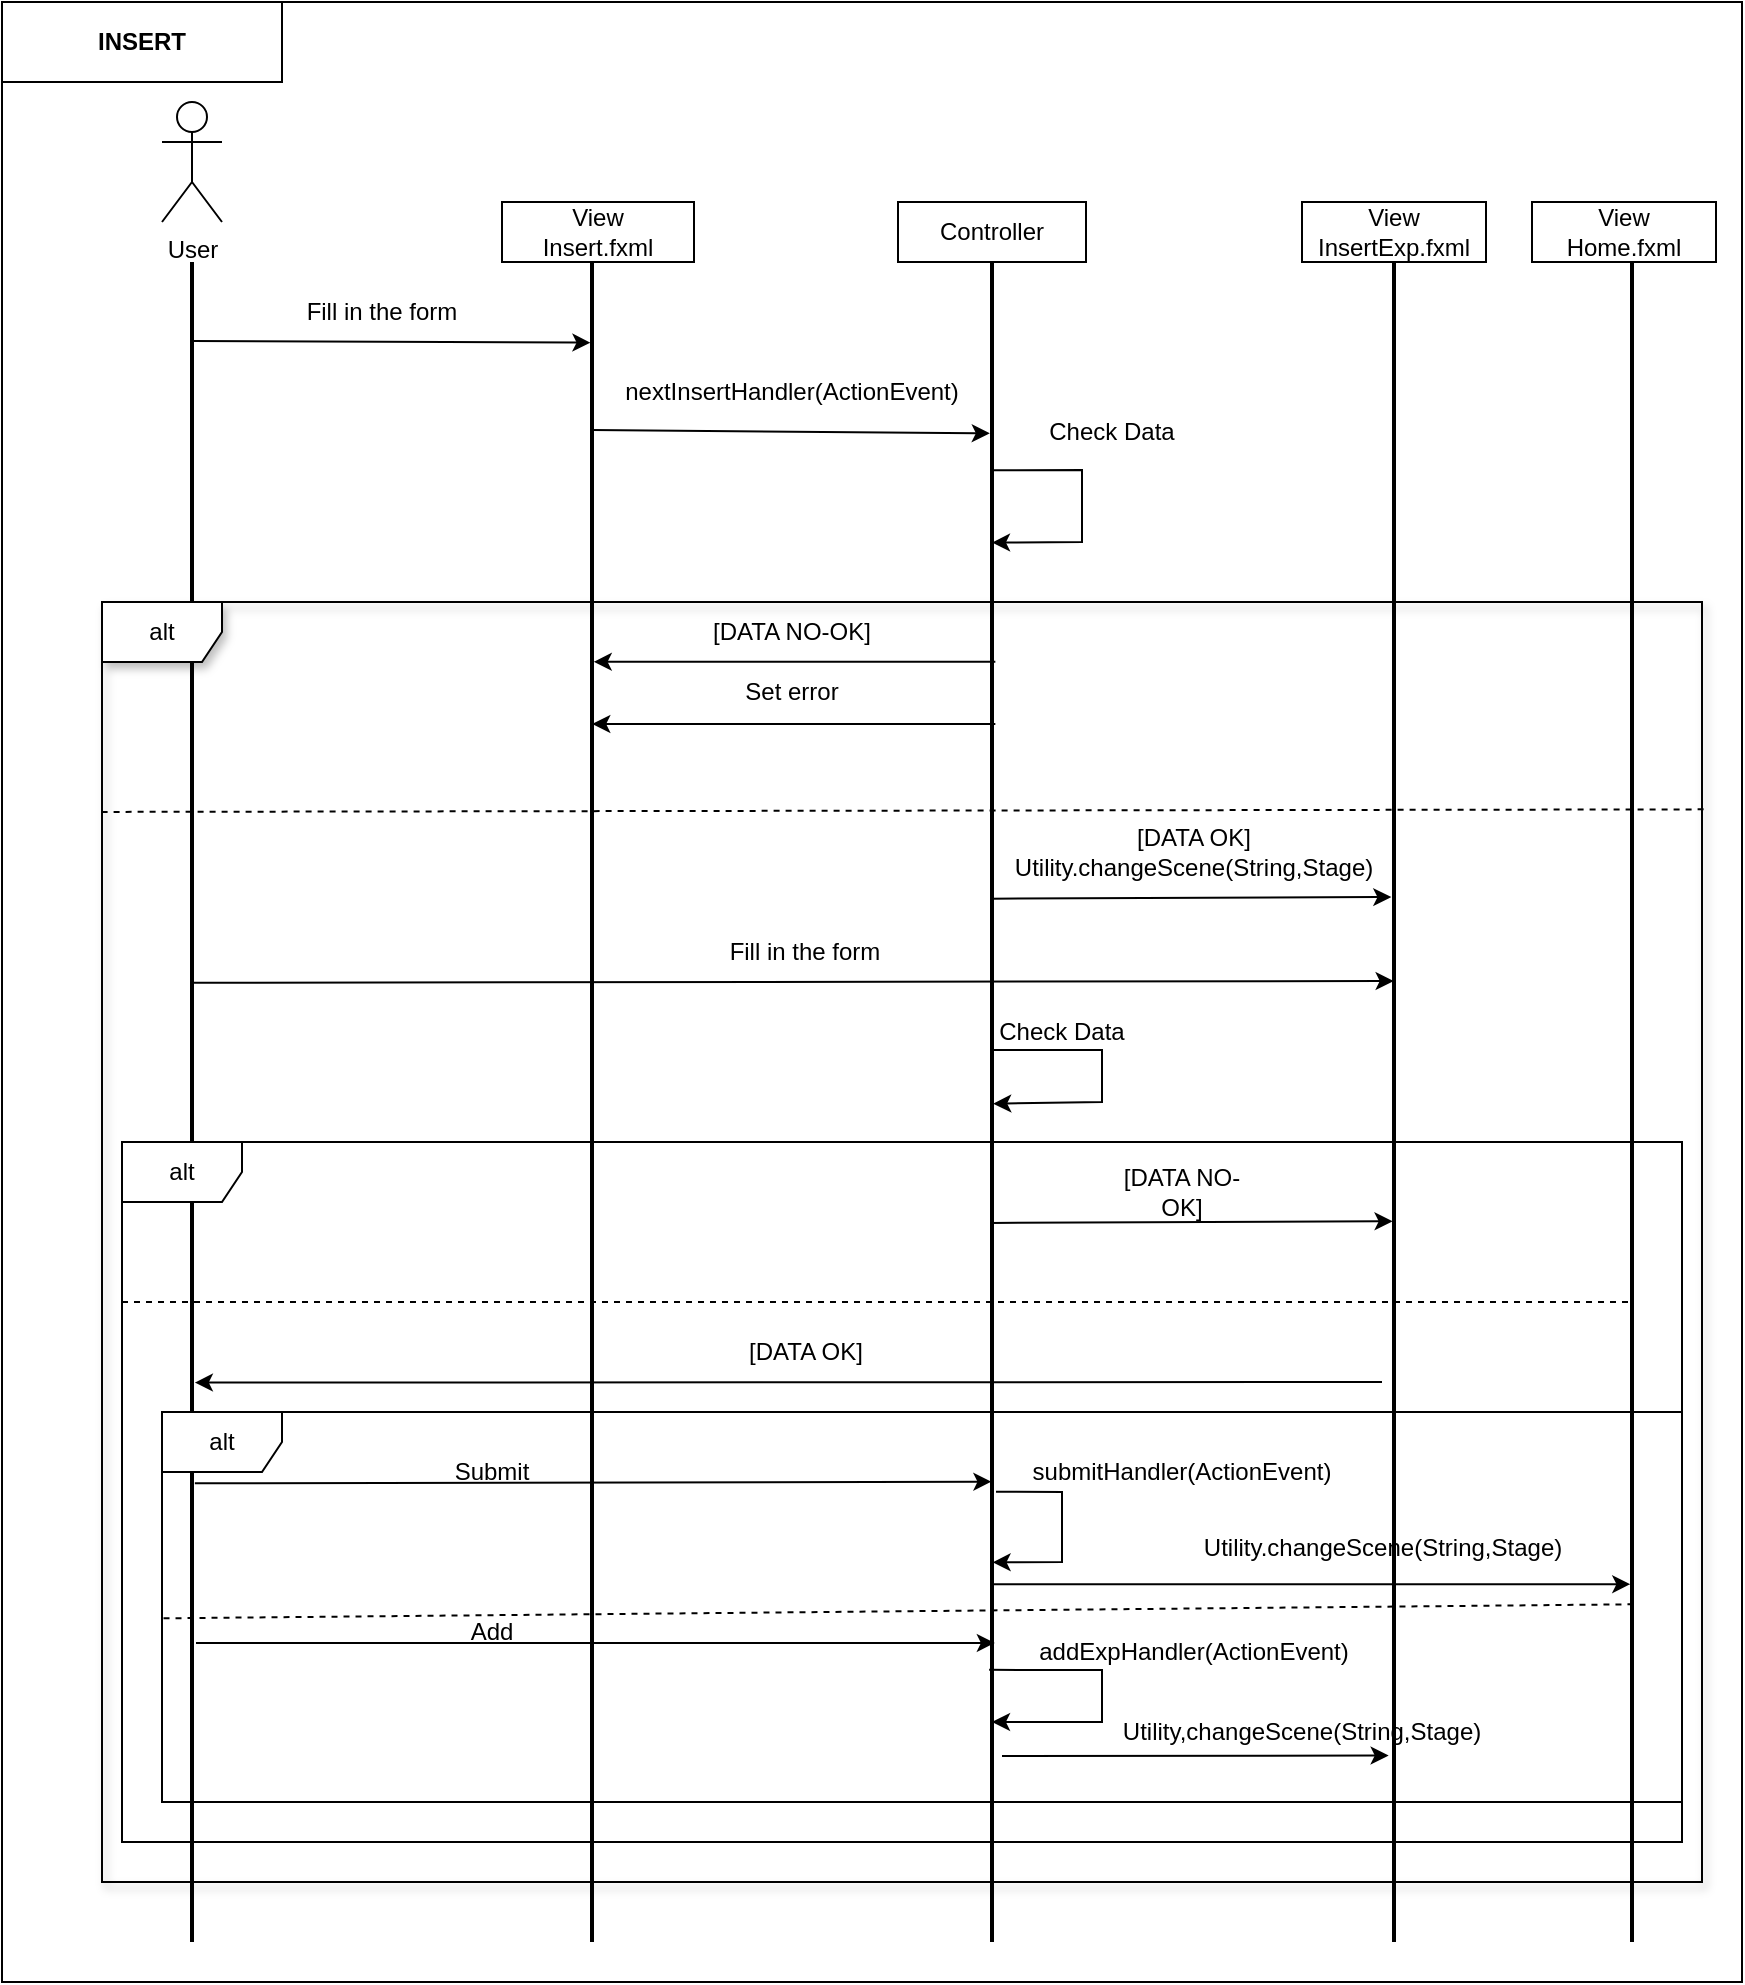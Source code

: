 <mxfile version="20.2.0" type="device"><diagram id="S0W0L2yXeCWmzhgoO0xd" name="Pagina-1"><mxGraphModel dx="2249" dy="773" grid="1" gridSize="10" guides="1" tooltips="1" connect="1" arrows="1" fold="1" page="1" pageScale="1" pageWidth="827" pageHeight="1169" math="0" shadow="0"><root><mxCell id="0"/><mxCell id="1" parent="0"/><mxCell id="GtW-X2gyemWVFntGsKZd-2" value="" style="rounded=0;whiteSpace=wrap;html=1;" parent="1" vertex="1"><mxGeometry x="-30" y="70" width="870" height="990" as="geometry"/></mxCell><mxCell id="c-fsFbcyi1aVydg7SDeR-46" value="" style="line;strokeWidth=2;direction=south;html=1;" parent="1" vertex="1"><mxGeometry x="60" y="200" width="10" height="840" as="geometry"/></mxCell><mxCell id="c-fsFbcyi1aVydg7SDeR-47" value="" style="line;strokeWidth=2;direction=south;html=1;" parent="1" vertex="1"><mxGeometry x="260" y="200" width="10" height="840" as="geometry"/></mxCell><mxCell id="c-fsFbcyi1aVydg7SDeR-48" value="View&lt;br&gt;Insert.fxml" style="rounded=0;whiteSpace=wrap;html=1;" parent="1" vertex="1"><mxGeometry x="220" y="170" width="96" height="30" as="geometry"/></mxCell><mxCell id="c-fsFbcyi1aVydg7SDeR-49" value="" style="line;strokeWidth=2;direction=south;html=1;" parent="1" vertex="1"><mxGeometry x="460" y="200" width="10" height="840" as="geometry"/></mxCell><mxCell id="c-fsFbcyi1aVydg7SDeR-50" value="Controller" style="rounded=0;whiteSpace=wrap;html=1;" parent="1" vertex="1"><mxGeometry x="418" y="170" width="94" height="30" as="geometry"/></mxCell><mxCell id="c-fsFbcyi1aVydg7SDeR-51" value="User" style="shape=umlActor;verticalLabelPosition=bottom;verticalAlign=top;html=1;outlineConnect=0;" parent="1" vertex="1"><mxGeometry x="50" y="120" width="30" height="60" as="geometry"/></mxCell><mxCell id="c-fsFbcyi1aVydg7SDeR-52" value="" style="endArrow=classic;html=1;rounded=0;exitX=0.047;exitY=0.497;exitDx=0;exitDy=0;exitPerimeter=0;entryX=0.048;entryY=0.577;entryDx=0;entryDy=0;entryPerimeter=0;" parent="1" source="c-fsFbcyi1aVydg7SDeR-46" target="c-fsFbcyi1aVydg7SDeR-47" edge="1"><mxGeometry width="50" height="50" relative="1" as="geometry"><mxPoint x="330" y="400" as="sourcePoint"/><mxPoint x="380" y="350" as="targetPoint"/><Array as="points"/></mxGeometry></mxCell><mxCell id="c-fsFbcyi1aVydg7SDeR-53" value="Fill in the form" style="text;html=1;strokeColor=none;fillColor=none;align=center;verticalAlign=middle;whiteSpace=wrap;rounded=0;" parent="1" vertex="1"><mxGeometry x="120" y="210" width="80" height="30" as="geometry"/></mxCell><mxCell id="c-fsFbcyi1aVydg7SDeR-54" value="" style="endArrow=classic;html=1;rounded=0;entryX=0.102;entryY=0.61;entryDx=0;entryDy=0;entryPerimeter=0;exitX=0.1;exitY=0.5;exitDx=0;exitDy=0;exitPerimeter=0;" parent="1" source="c-fsFbcyi1aVydg7SDeR-47" target="c-fsFbcyi1aVydg7SDeR-49" edge="1"><mxGeometry width="50" height="50" relative="1" as="geometry"><mxPoint x="265" y="294" as="sourcePoint"/><mxPoint x="465" y="291" as="targetPoint"/></mxGeometry></mxCell><mxCell id="c-fsFbcyi1aVydg7SDeR-55" value="nextInsertHandler(ActionEvent)" style="text;html=1;strokeColor=none;fillColor=none;align=center;verticalAlign=middle;whiteSpace=wrap;rounded=0;" parent="1" vertex="1"><mxGeometry x="285" y="250" width="160" height="30" as="geometry"/></mxCell><mxCell id="c-fsFbcyi1aVydg7SDeR-56" value="View&lt;br&gt;InsertExp.fxml" style="rounded=0;whiteSpace=wrap;html=1;" parent="1" vertex="1"><mxGeometry x="620" y="170" width="92" height="30" as="geometry"/></mxCell><mxCell id="c-fsFbcyi1aVydg7SDeR-57" value="" style="line;strokeWidth=2;direction=south;html=1;" parent="1" vertex="1"><mxGeometry x="661" y="200" width="10" height="840" as="geometry"/></mxCell><mxCell id="c-fsFbcyi1aVydg7SDeR-63" value="" style="endArrow=classic;html=1;rounded=0;startArrow=none;exitX=0.238;exitY=0.333;exitDx=0;exitDy=0;exitPerimeter=0;entryX=0.238;entryY=0.414;entryDx=0;entryDy=0;entryPerimeter=0;" parent="1" source="c-fsFbcyi1aVydg7SDeR-49" target="c-fsFbcyi1aVydg7SDeR-47" edge="1"><mxGeometry width="50" height="50" relative="1" as="geometry"><mxPoint x="460" y="482" as="sourcePoint"/><mxPoint x="270" y="440" as="targetPoint"/><Array as="points"/></mxGeometry></mxCell><mxCell id="c-fsFbcyi1aVydg7SDeR-64" value="[DATA NO-OK]" style="text;html=1;strokeColor=none;fillColor=none;align=center;verticalAlign=middle;whiteSpace=wrap;rounded=0;shadow=0;" parent="1" vertex="1"><mxGeometry x="270" y="370" width="190" height="30" as="geometry"/></mxCell><mxCell id="c-fsFbcyi1aVydg7SDeR-65" value="" style="endArrow=classic;html=1;rounded=0;exitX=0.379;exitY=0.598;exitDx=0;exitDy=0;exitPerimeter=0;entryX=0.378;entryY=0.633;entryDx=0;entryDy=0;entryPerimeter=0;" parent="1" source="c-fsFbcyi1aVydg7SDeR-49" target="c-fsFbcyi1aVydg7SDeR-57" edge="1"><mxGeometry width="50" height="50" relative="1" as="geometry"><mxPoint x="470" y="570" as="sourcePoint"/><mxPoint x="660" y="518" as="targetPoint"/><Array as="points"/></mxGeometry></mxCell><mxCell id="c-fsFbcyi1aVydg7SDeR-66" value="[DATA OK]&lt;br&gt;Utility.changeScene(String,Stage)" style="text;html=1;strokeColor=none;fillColor=none;align=center;verticalAlign=middle;whiteSpace=wrap;rounded=0;shadow=0;" parent="1" vertex="1"><mxGeometry x="520" y="480" width="92" height="30" as="geometry"/></mxCell><mxCell id="c-fsFbcyi1aVydg7SDeR-68" value="Set error" style="text;html=1;strokeColor=none;fillColor=none;align=center;verticalAlign=middle;whiteSpace=wrap;rounded=0;shadow=0;" parent="1" vertex="1"><mxGeometry x="335" y="400" width="60" height="30" as="geometry"/></mxCell><mxCell id="c-fsFbcyi1aVydg7SDeR-69" value="" style="endArrow=none;dashed=1;html=1;rounded=0;entryX=0;entryY=0.164;entryDx=0;entryDy=0;entryPerimeter=0;exitX=1.001;exitY=0.162;exitDx=0;exitDy=0;exitPerimeter=0;" parent="1" source="c-fsFbcyi1aVydg7SDeR-70" target="c-fsFbcyi1aVydg7SDeR-70" edge="1"><mxGeometry width="50" height="50" relative="1" as="geometry"><mxPoint x="700" y="520" as="sourcePoint"/><mxPoint x="380" y="450" as="targetPoint"/></mxGeometry></mxCell><mxCell id="c-fsFbcyi1aVydg7SDeR-73" value="" style="endArrow=classic;html=1;rounded=0;exitX=0.124;exitY=0.479;exitDx=0;exitDy=0;exitPerimeter=0;entryX=0.167;entryY=0.5;entryDx=0;entryDy=0;entryPerimeter=0;" parent="1" source="c-fsFbcyi1aVydg7SDeR-49" target="c-fsFbcyi1aVydg7SDeR-49" edge="1"><mxGeometry width="50" height="50" relative="1" as="geometry"><mxPoint x="468" y="320" as="sourcePoint"/><mxPoint x="468" y="360" as="targetPoint"/><Array as="points"><mxPoint x="510" y="304"/><mxPoint x="510" y="340"/></Array></mxGeometry></mxCell><mxCell id="c-fsFbcyi1aVydg7SDeR-74" value="Check Data" style="text;html=1;strokeColor=none;fillColor=none;align=center;verticalAlign=middle;whiteSpace=wrap;rounded=0;" parent="1" vertex="1"><mxGeometry x="490" y="270" width="70" height="30" as="geometry"/></mxCell><mxCell id="c-fsFbcyi1aVydg7SDeR-75" value="" style="endArrow=classic;html=1;rounded=0;exitX=0.275;exitY=0.333;exitDx=0;exitDy=0;exitPerimeter=0;entryX=0.275;entryY=0.488;entryDx=0;entryDy=0;entryPerimeter=0;" parent="1" source="c-fsFbcyi1aVydg7SDeR-49" target="c-fsFbcyi1aVydg7SDeR-47" edge="1"><mxGeometry width="50" height="50" relative="1" as="geometry"><mxPoint x="460" y="504" as="sourcePoint"/><mxPoint x="270" y="480" as="targetPoint"/></mxGeometry></mxCell><mxCell id="c-fsFbcyi1aVydg7SDeR-81" value="" style="endArrow=classic;html=1;rounded=0;entryX=0.428;entryY=0.517;entryDx=0;entryDy=0;entryPerimeter=0;exitX=0.429;exitY=0.451;exitDx=0;exitDy=0;exitPerimeter=0;" parent="1" source="c-fsFbcyi1aVydg7SDeR-46" target="c-fsFbcyi1aVydg7SDeR-57" edge="1"><mxGeometry width="50" height="50" relative="1" as="geometry"><mxPoint x="70" y="560" as="sourcePoint"/><mxPoint x="410" y="610" as="targetPoint"/></mxGeometry></mxCell><mxCell id="c-fsFbcyi1aVydg7SDeR-84" value="Fill in the form" style="text;html=1;strokeColor=none;fillColor=none;align=center;verticalAlign=middle;whiteSpace=wrap;rounded=0;" parent="1" vertex="1"><mxGeometry x="329" y="530" width="85" height="30" as="geometry"/></mxCell><mxCell id="c-fsFbcyi1aVydg7SDeR-86" value="Check Data" style="text;html=1;strokeColor=none;fillColor=none;align=center;verticalAlign=middle;whiteSpace=wrap;rounded=0;" parent="1" vertex="1"><mxGeometry x="460" y="569.5" width="80" height="30" as="geometry"/></mxCell><mxCell id="c-fsFbcyi1aVydg7SDeR-87" value="" style="endArrow=classic;html=1;rounded=0;exitX=0.469;exitY=0.417;exitDx=0;exitDy=0;exitPerimeter=0;entryX=0.501;entryY=0.439;entryDx=0;entryDy=0;entryPerimeter=0;" parent="1" source="c-fsFbcyi1aVydg7SDeR-49" target="c-fsFbcyi1aVydg7SDeR-49" edge="1"><mxGeometry width="50" height="50" relative="1" as="geometry"><mxPoint x="668" y="580" as="sourcePoint"/><mxPoint x="470" y="630" as="targetPoint"/><Array as="points"><mxPoint x="520" y="594"/><mxPoint x="520" y="620"/></Array></mxGeometry></mxCell><mxCell id="c-fsFbcyi1aVydg7SDeR-93" value="" style="endArrow=classic;html=1;rounded=0;exitX=0.572;exitY=0.586;exitDx=0;exitDy=0;exitPerimeter=0;entryX=0.571;entryY=0.571;entryDx=0;entryDy=0;entryPerimeter=0;" parent="1" source="c-fsFbcyi1aVydg7SDeR-49" target="c-fsFbcyi1aVydg7SDeR-57" edge="1"><mxGeometry width="50" height="50" relative="1" as="geometry"><mxPoint x="530" y="750" as="sourcePoint"/><mxPoint x="580" y="700" as="targetPoint"/></mxGeometry></mxCell><mxCell id="c-fsFbcyi1aVydg7SDeR-94" value="[DATA NO-OK]" style="text;html=1;strokeColor=none;fillColor=none;align=center;verticalAlign=middle;whiteSpace=wrap;rounded=0;" parent="1" vertex="1"><mxGeometry x="520" y="650" width="80" height="30" as="geometry"/></mxCell><mxCell id="c-fsFbcyi1aVydg7SDeR-96" value="" style="endArrow=none;dashed=1;html=1;rounded=0;entryX=0.619;entryY=0.548;entryDx=0;entryDy=0;entryPerimeter=0;" parent="1" target="c-fsFbcyi1aVydg7SDeR-108" edge="1"><mxGeometry width="50" height="50" relative="1" as="geometry"><mxPoint x="30" y="720" as="sourcePoint"/><mxPoint x="400" y="720" as="targetPoint"/></mxGeometry></mxCell><mxCell id="c-fsFbcyi1aVydg7SDeR-101" value="" style="endArrow=classic;html=1;rounded=0;entryX=0.667;entryY=0.357;entryDx=0;entryDy=0;entryPerimeter=0;" parent="1" target="c-fsFbcyi1aVydg7SDeR-46" edge="1"><mxGeometry width="50" height="50" relative="1" as="geometry"><mxPoint x="660" y="760" as="sourcePoint"/><mxPoint x="430" y="790" as="targetPoint"/></mxGeometry></mxCell><mxCell id="c-fsFbcyi1aVydg7SDeR-102" value="[DATA OK]" style="text;html=1;strokeColor=none;fillColor=none;align=center;verticalAlign=middle;whiteSpace=wrap;rounded=0;" parent="1" vertex="1"><mxGeometry x="341.5" y="730" width="60" height="30" as="geometry"/></mxCell><mxCell id="c-fsFbcyi1aVydg7SDeR-104" value="" style="endArrow=none;dashed=1;html=1;rounded=0;exitX=0.001;exitY=0.529;exitDx=0;exitDy=0;exitPerimeter=0;entryX=0.799;entryY=0.529;entryDx=0;entryDy=0;entryPerimeter=0;" parent="1" source="c-fsFbcyi1aVydg7SDeR-103" target="c-fsFbcyi1aVydg7SDeR-108" edge="1"><mxGeometry width="50" height="50" relative="1" as="geometry"><mxPoint x="70" y="880" as="sourcePoint"/><mxPoint x="800" y="880" as="targetPoint"/></mxGeometry></mxCell><mxCell id="c-fsFbcyi1aVydg7SDeR-106" value="" style="endArrow=classic;html=1;rounded=0;exitX=0.727;exitY=0.357;exitDx=0;exitDy=0;exitPerimeter=0;entryX=0.726;entryY=0.529;entryDx=0;entryDy=0;entryPerimeter=0;" parent="1" source="c-fsFbcyi1aVydg7SDeR-46" target="c-fsFbcyi1aVydg7SDeR-49" edge="1"><mxGeometry width="50" height="50" relative="1" as="geometry"><mxPoint x="190" y="830" as="sourcePoint"/><mxPoint x="350" y="810" as="targetPoint"/></mxGeometry></mxCell><mxCell id="c-fsFbcyi1aVydg7SDeR-107" value="Submit" style="text;html=1;strokeColor=none;fillColor=none;align=center;verticalAlign=middle;whiteSpace=wrap;rounded=0;" parent="1" vertex="1"><mxGeometry x="170" y="790" width="90" height="30" as="geometry"/></mxCell><mxCell id="c-fsFbcyi1aVydg7SDeR-108" value="" style="line;strokeWidth=2;direction=south;html=1;" parent="1" vertex="1"><mxGeometry x="780" y="200" width="10" height="840" as="geometry"/></mxCell><mxCell id="c-fsFbcyi1aVydg7SDeR-109" value="View&lt;br&gt;Home.fxml" style="rounded=0;whiteSpace=wrap;html=1;" parent="1" vertex="1"><mxGeometry x="735" y="170" width="92" height="30" as="geometry"/></mxCell><mxCell id="c-fsFbcyi1aVydg7SDeR-110" value="" style="endArrow=classic;html=1;rounded=0;exitX=0.787;exitY=0.471;exitDx=0;exitDy=0;exitPerimeter=0;entryX=0.787;entryY=0.586;entryDx=0;entryDy=0;entryPerimeter=0;" parent="1" source="c-fsFbcyi1aVydg7SDeR-49" target="c-fsFbcyi1aVydg7SDeR-108" edge="1"><mxGeometry width="50" height="50" relative="1" as="geometry"><mxPoint x="490" y="880" as="sourcePoint"/><mxPoint x="540" y="830" as="targetPoint"/></mxGeometry></mxCell><mxCell id="c-fsFbcyi1aVydg7SDeR-112" value="" style="endArrow=classic;html=1;rounded=0;exitX=0.822;exitY=0.3;exitDx=0;exitDy=0;exitPerimeter=0;entryX=0.822;entryY=0.357;entryDx=0;entryDy=0;entryPerimeter=0;" parent="1" source="c-fsFbcyi1aVydg7SDeR-46" target="c-fsFbcyi1aVydg7SDeR-49" edge="1"><mxGeometry width="50" height="50" relative="1" as="geometry"><mxPoint x="310" y="980" as="sourcePoint"/><mxPoint x="360" y="930" as="targetPoint"/><Array as="points"/></mxGeometry></mxCell><mxCell id="c-fsFbcyi1aVydg7SDeR-113" value="Add" style="text;html=1;strokeColor=none;fillColor=none;align=center;verticalAlign=middle;whiteSpace=wrap;rounded=0;" parent="1" vertex="1"><mxGeometry x="185" y="870" width="60" height="30" as="geometry"/></mxCell><mxCell id="c-fsFbcyi1aVydg7SDeR-114" value="" style="endArrow=classic;html=1;rounded=0;exitX=0.838;exitY=0.643;exitDx=0;exitDy=0;exitPerimeter=0;" parent="1" source="c-fsFbcyi1aVydg7SDeR-49" edge="1"><mxGeometry width="50" height="50" relative="1" as="geometry"><mxPoint x="470" y="910" as="sourcePoint"/><mxPoint x="465" y="930" as="targetPoint"/><Array as="points"><mxPoint x="520" y="904"/><mxPoint x="520" y="930"/></Array></mxGeometry></mxCell><mxCell id="c-fsFbcyi1aVydg7SDeR-115" value="addExpHandler(ActionEvent)" style="text;html=1;strokeColor=none;fillColor=none;align=center;verticalAlign=middle;whiteSpace=wrap;rounded=0;" parent="1" vertex="1"><mxGeometry x="536" y="880" width="60" height="30" as="geometry"/></mxCell><mxCell id="c-fsFbcyi1aVydg7SDeR-116" value="" style="endArrow=classic;html=1;rounded=0;exitX=0.732;exitY=0.3;exitDx=0;exitDy=0;exitPerimeter=0;entryX=0.774;entryY=0.471;entryDx=0;entryDy=0;entryPerimeter=0;" parent="1" source="c-fsFbcyi1aVydg7SDeR-49" target="c-fsFbcyi1aVydg7SDeR-49" edge="1"><mxGeometry width="50" height="50" relative="1" as="geometry"><mxPoint x="360" y="900" as="sourcePoint"/><mxPoint x="410" y="850" as="targetPoint"/><Array as="points"><mxPoint x="500" y="815"/><mxPoint x="500" y="850"/></Array></mxGeometry></mxCell><mxCell id="c-fsFbcyi1aVydg7SDeR-117" value="submitHandler(ActionEvent)" style="text;html=1;strokeColor=none;fillColor=none;align=center;verticalAlign=middle;whiteSpace=wrap;rounded=0;" parent="1" vertex="1"><mxGeometry x="530" y="790" width="60" height="30" as="geometry"/></mxCell><mxCell id="c-fsFbcyi1aVydg7SDeR-111" value="&lt;br&gt;Utility.changeScene(String,Stage)" style="text;html=1;strokeColor=none;fillColor=none;align=center;verticalAlign=middle;whiteSpace=wrap;rounded=0;shadow=0;" parent="1" vertex="1"><mxGeometry x="630" y="820" width="61" height="30" as="geometry"/></mxCell><mxCell id="c-fsFbcyi1aVydg7SDeR-118" value="" style="endArrow=classic;html=1;rounded=0;entryX=0.889;entryY=0.767;entryDx=0;entryDy=0;entryPerimeter=0;" parent="1" target="c-fsFbcyi1aVydg7SDeR-57" edge="1"><mxGeometry width="50" height="50" relative="1" as="geometry"><mxPoint x="470" y="947" as="sourcePoint"/><mxPoint x="630" y="910" as="targetPoint"/></mxGeometry></mxCell><mxCell id="c-fsFbcyi1aVydg7SDeR-119" value="Utility,changeScene(String,Stage)" style="text;html=1;strokeColor=none;fillColor=none;align=center;verticalAlign=middle;whiteSpace=wrap;rounded=0;" parent="1" vertex="1"><mxGeometry x="590" y="920" width="60" height="30" as="geometry"/></mxCell><mxCell id="c-fsFbcyi1aVydg7SDeR-103" value="alt" style="shape=umlFrame;whiteSpace=wrap;html=1;" parent="1" vertex="1"><mxGeometry x="50" y="775" width="760" height="195" as="geometry"/></mxCell><mxCell id="c-fsFbcyi1aVydg7SDeR-89" value="alt" style="shape=umlFrame;whiteSpace=wrap;html=1;" parent="1" vertex="1"><mxGeometry x="30" y="640" width="780" height="350" as="geometry"/></mxCell><mxCell id="c-fsFbcyi1aVydg7SDeR-70" value="alt" style="shape=umlFrame;whiteSpace=wrap;html=1;shadow=1;" parent="1" vertex="1"><mxGeometry x="20" y="370" width="800" height="640" as="geometry"/></mxCell><mxCell id="GtW-X2gyemWVFntGsKZd-3" value="&lt;b&gt;INSERT&lt;/b&gt;" style="rounded=0;whiteSpace=wrap;html=1;" parent="1" vertex="1"><mxGeometry x="-30" y="70" width="140" height="40" as="geometry"/></mxCell></root></mxGraphModel></diagram></mxfile>